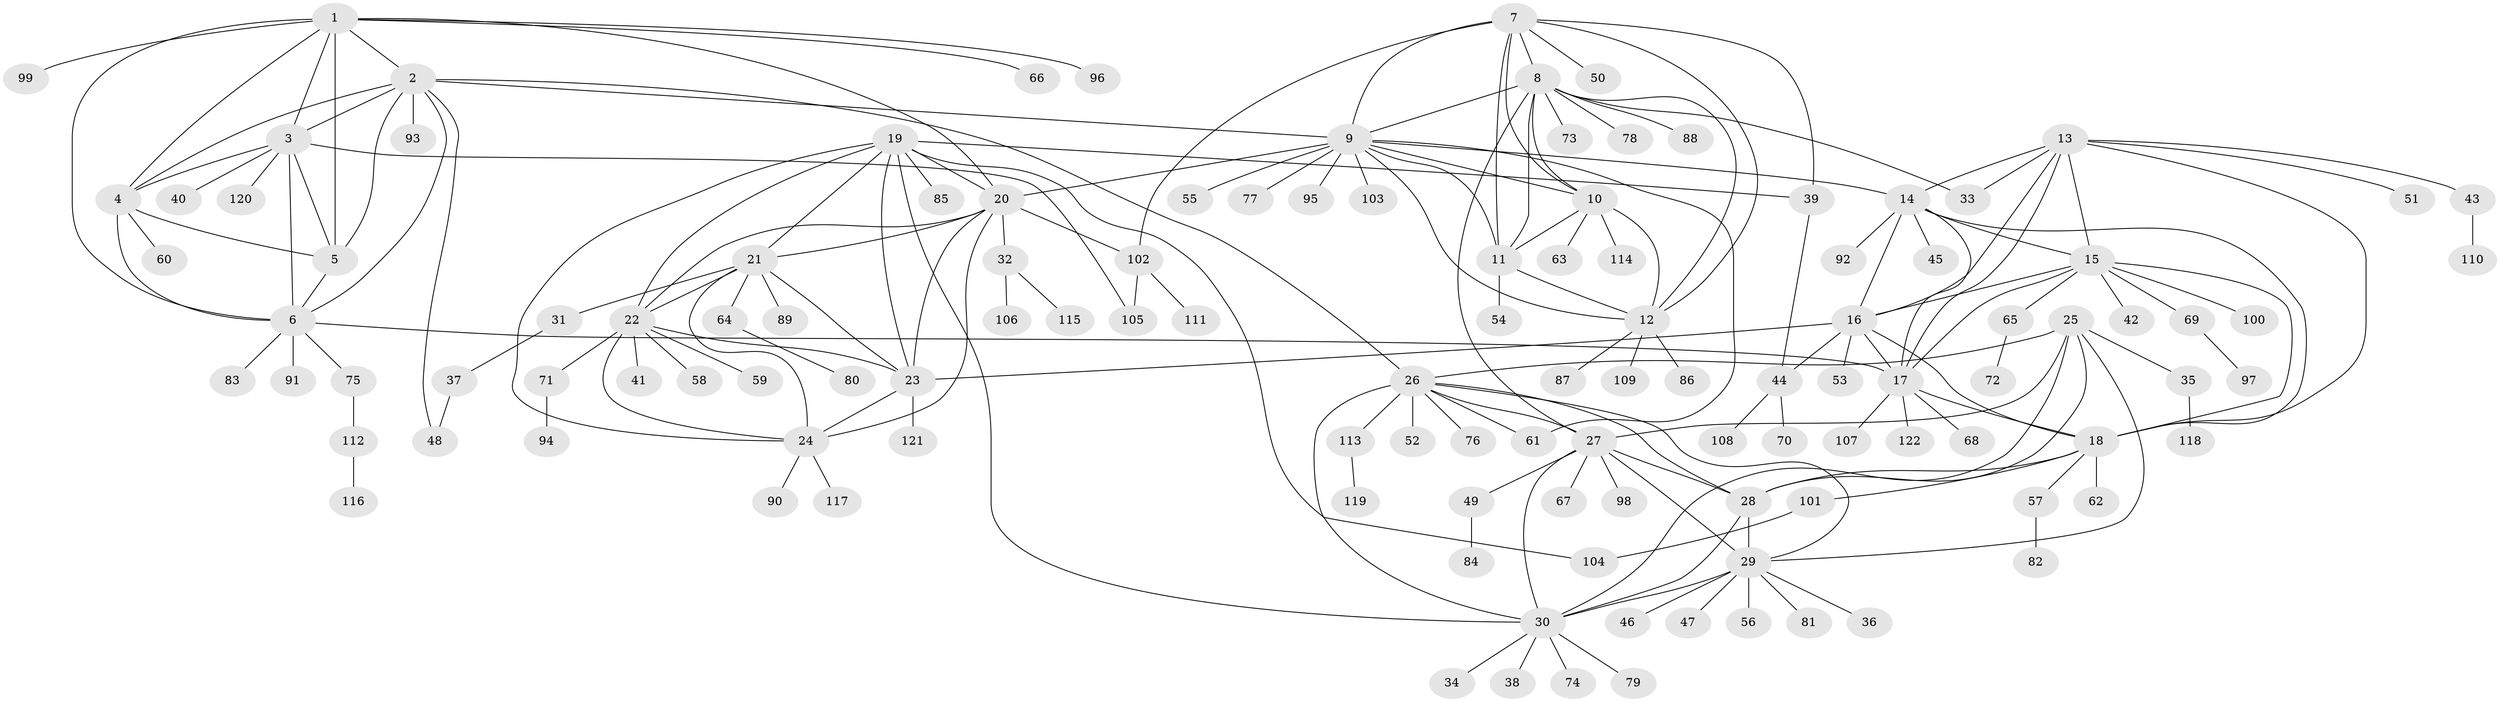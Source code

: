 // Generated by graph-tools (version 1.1) at 2025/26/03/09/25 03:26:48]
// undirected, 122 vertices, 185 edges
graph export_dot {
graph [start="1"]
  node [color=gray90,style=filled];
  1;
  2;
  3;
  4;
  5;
  6;
  7;
  8;
  9;
  10;
  11;
  12;
  13;
  14;
  15;
  16;
  17;
  18;
  19;
  20;
  21;
  22;
  23;
  24;
  25;
  26;
  27;
  28;
  29;
  30;
  31;
  32;
  33;
  34;
  35;
  36;
  37;
  38;
  39;
  40;
  41;
  42;
  43;
  44;
  45;
  46;
  47;
  48;
  49;
  50;
  51;
  52;
  53;
  54;
  55;
  56;
  57;
  58;
  59;
  60;
  61;
  62;
  63;
  64;
  65;
  66;
  67;
  68;
  69;
  70;
  71;
  72;
  73;
  74;
  75;
  76;
  77;
  78;
  79;
  80;
  81;
  82;
  83;
  84;
  85;
  86;
  87;
  88;
  89;
  90;
  91;
  92;
  93;
  94;
  95;
  96;
  97;
  98;
  99;
  100;
  101;
  102;
  103;
  104;
  105;
  106;
  107;
  108;
  109;
  110;
  111;
  112;
  113;
  114;
  115;
  116;
  117;
  118;
  119;
  120;
  121;
  122;
  1 -- 2;
  1 -- 3;
  1 -- 4;
  1 -- 5;
  1 -- 6;
  1 -- 20;
  1 -- 66;
  1 -- 96;
  1 -- 99;
  2 -- 3;
  2 -- 4;
  2 -- 5;
  2 -- 6;
  2 -- 9;
  2 -- 26;
  2 -- 48;
  2 -- 93;
  3 -- 4;
  3 -- 5;
  3 -- 6;
  3 -- 40;
  3 -- 105;
  3 -- 120;
  4 -- 5;
  4 -- 6;
  4 -- 60;
  5 -- 6;
  6 -- 17;
  6 -- 75;
  6 -- 83;
  6 -- 91;
  7 -- 8;
  7 -- 9;
  7 -- 10;
  7 -- 11;
  7 -- 12;
  7 -- 39;
  7 -- 50;
  7 -- 102;
  8 -- 9;
  8 -- 10;
  8 -- 11;
  8 -- 12;
  8 -- 27;
  8 -- 33;
  8 -- 73;
  8 -- 78;
  8 -- 88;
  9 -- 10;
  9 -- 11;
  9 -- 12;
  9 -- 14;
  9 -- 20;
  9 -- 55;
  9 -- 61;
  9 -- 77;
  9 -- 95;
  9 -- 103;
  10 -- 11;
  10 -- 12;
  10 -- 63;
  10 -- 114;
  11 -- 12;
  11 -- 54;
  12 -- 86;
  12 -- 87;
  12 -- 109;
  13 -- 14;
  13 -- 15;
  13 -- 16;
  13 -- 17;
  13 -- 18;
  13 -- 33;
  13 -- 43;
  13 -- 51;
  14 -- 15;
  14 -- 16;
  14 -- 17;
  14 -- 18;
  14 -- 45;
  14 -- 92;
  15 -- 16;
  15 -- 17;
  15 -- 18;
  15 -- 42;
  15 -- 65;
  15 -- 69;
  15 -- 100;
  16 -- 17;
  16 -- 18;
  16 -- 23;
  16 -- 44;
  16 -- 53;
  17 -- 18;
  17 -- 68;
  17 -- 107;
  17 -- 122;
  18 -- 28;
  18 -- 57;
  18 -- 62;
  18 -- 101;
  19 -- 20;
  19 -- 21;
  19 -- 22;
  19 -- 23;
  19 -- 24;
  19 -- 30;
  19 -- 39;
  19 -- 85;
  19 -- 104;
  20 -- 21;
  20 -- 22;
  20 -- 23;
  20 -- 24;
  20 -- 32;
  20 -- 102;
  21 -- 22;
  21 -- 23;
  21 -- 24;
  21 -- 31;
  21 -- 64;
  21 -- 89;
  22 -- 23;
  22 -- 24;
  22 -- 41;
  22 -- 58;
  22 -- 59;
  22 -- 71;
  23 -- 24;
  23 -- 121;
  24 -- 90;
  24 -- 117;
  25 -- 26;
  25 -- 27;
  25 -- 28;
  25 -- 29;
  25 -- 30;
  25 -- 35;
  26 -- 27;
  26 -- 28;
  26 -- 29;
  26 -- 30;
  26 -- 52;
  26 -- 61;
  26 -- 76;
  26 -- 113;
  27 -- 28;
  27 -- 29;
  27 -- 30;
  27 -- 49;
  27 -- 67;
  27 -- 98;
  28 -- 29;
  28 -- 30;
  29 -- 30;
  29 -- 36;
  29 -- 46;
  29 -- 47;
  29 -- 56;
  29 -- 81;
  30 -- 34;
  30 -- 38;
  30 -- 74;
  30 -- 79;
  31 -- 37;
  32 -- 106;
  32 -- 115;
  35 -- 118;
  37 -- 48;
  39 -- 44;
  43 -- 110;
  44 -- 70;
  44 -- 108;
  49 -- 84;
  57 -- 82;
  64 -- 80;
  65 -- 72;
  69 -- 97;
  71 -- 94;
  75 -- 112;
  101 -- 104;
  102 -- 105;
  102 -- 111;
  112 -- 116;
  113 -- 119;
}
